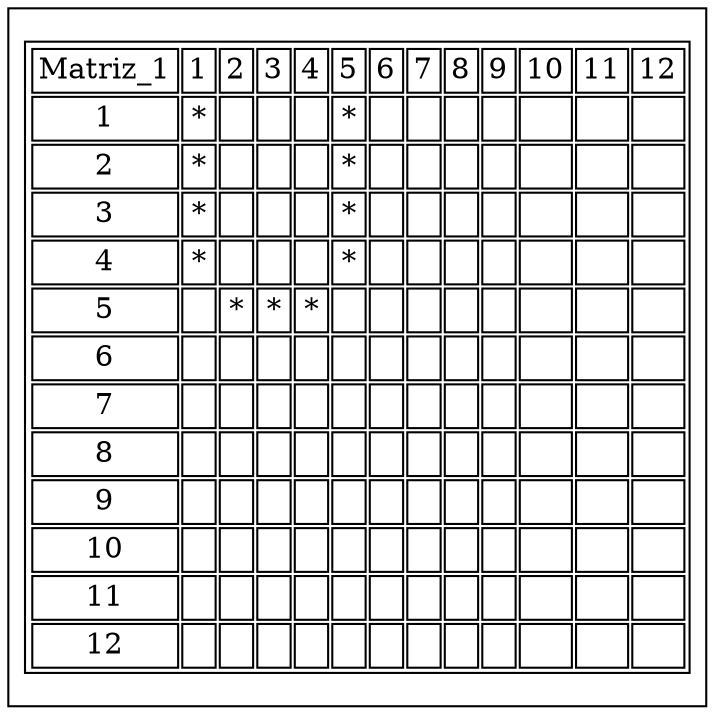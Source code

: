 graph G {
 subgraph tabla {
 node [shape = square]
Matriz_1[label=<
<TABLE border = "1">
<TR>
<TD border = "1">Matriz_1</TD>
<TD border = "1">1</TD>
<TD border = "1">2</TD>
<TD border = "1">3</TD>
<TD border = "1">4</TD>
<TD border = "1">5</TD>
<TD border = "1">6</TD>
<TD border = "1">7</TD>
<TD border = "1">8</TD>
<TD border = "1">9</TD>
<TD border = "1">10</TD>
<TD border = "1">11</TD>
<TD border = "1">12</TD>
</TR>
<TR>
<TD border="1">1</TD>
<TD border="1">*</TD>
<TD border="1"> </TD>
<TD border="1"> </TD>
<TD border="1"> </TD>
<TD border="1">*</TD>
<TD border="1"> </TD>
<TD border="1"> </TD>
<TD border="1"> </TD>
<TD border="1"> </TD>
<TD border="1"> </TD>
<TD border="1"> </TD>
<TD border="1"> </TD>
</TR>
<TR>
<TD border="1">2</TD>
<TD border="1">*</TD>
<TD border="1"> </TD>
<TD border="1"> </TD>
<TD border="1"> </TD>
<TD border="1">*</TD>
<TD border="1"> </TD>
<TD border="1"> </TD>
<TD border="1"> </TD>
<TD border="1"> </TD>
<TD border="1"> </TD>
<TD border="1"> </TD>
<TD border="1"> </TD>
</TR>
<TR>
<TD border="1">3</TD>
<TD border="1">*</TD>
<TD border="1"> </TD>
<TD border="1"> </TD>
<TD border="1"> </TD>
<TD border="1">*</TD>
<TD border="1"> </TD>
<TD border="1"> </TD>
<TD border="1"> </TD>
<TD border="1"> </TD>
<TD border="1"> </TD>
<TD border="1"> </TD>
<TD border="1"> </TD>
</TR>
<TR>
<TD border="1">4</TD>
<TD border="1">*</TD>
<TD border="1"> </TD>
<TD border="1"> </TD>
<TD border="1"> </TD>
<TD border="1">*</TD>
<TD border="1"> </TD>
<TD border="1"> </TD>
<TD border="1"> </TD>
<TD border="1"> </TD>
<TD border="1"> </TD>
<TD border="1"> </TD>
<TD border="1"> </TD>
</TR>
<TR>
<TD border="1">5</TD>
<TD border="1"> </TD>
<TD border="1">*</TD>
<TD border="1">*</TD>
<TD border="1">*</TD>
<TD border="1"> </TD>
<TD border="1"> </TD>
<TD border="1"> </TD>
<TD border="1"> </TD>
<TD border="1"> </TD>
<TD border="1"> </TD>
<TD border="1"> </TD>
<TD border="1"> </TD>
</TR>
<TR>
<TD border="1">6</TD>
<TD border="1"> </TD>
<TD border="1"> </TD>
<TD border="1"> </TD>
<TD border="1"> </TD>
<TD border="1"> </TD>
<TD border="1"> </TD>
<TD border="1"> </TD>
<TD border="1"> </TD>
<TD border="1"> </TD>
<TD border="1"> </TD>
<TD border="1"> </TD>
<TD border="1"> </TD>
</TR>
<TR>
<TD border="1">7</TD>
<TD border="1"> </TD>
<TD border="1"> </TD>
<TD border="1"> </TD>
<TD border="1"> </TD>
<TD border="1"> </TD>
<TD border="1"> </TD>
<TD border="1"> </TD>
<TD border="1"> </TD>
<TD border="1"> </TD>
<TD border="1"> </TD>
<TD border="1"> </TD>
<TD border="1"> </TD>
</TR>
<TR>
<TD border="1">8</TD>
<TD border="1"> </TD>
<TD border="1"> </TD>
<TD border="1"> </TD>
<TD border="1"> </TD>
<TD border="1"> </TD>
<TD border="1"> </TD>
<TD border="1"> </TD>
<TD border="1"> </TD>
<TD border="1"> </TD>
<TD border="1"> </TD>
<TD border="1"> </TD>
<TD border="1"> </TD>
</TR>
<TR>
<TD border="1">9</TD>
<TD border="1"> </TD>
<TD border="1"> </TD>
<TD border="1"> </TD>
<TD border="1"> </TD>
<TD border="1"> </TD>
<TD border="1"> </TD>
<TD border="1"> </TD>
<TD border="1"> </TD>
<TD border="1"> </TD>
<TD border="1"> </TD>
<TD border="1"> </TD>
<TD border="1"> </TD>
</TR>
<TR>
<TD border="1">10</TD>
<TD border="1"> </TD>
<TD border="1"> </TD>
<TD border="1"> </TD>
<TD border="1"> </TD>
<TD border="1"> </TD>
<TD border="1"> </TD>
<TD border="1"> </TD>
<TD border="1"> </TD>
<TD border="1"> </TD>
<TD border="1"> </TD>
<TD border="1"> </TD>
<TD border="1"> </TD>
</TR>
<TR>
<TD border="1">11</TD>
<TD border="1"> </TD>
<TD border="1"> </TD>
<TD border="1"> </TD>
<TD border="1"> </TD>
<TD border="1"> </TD>
<TD border="1"> </TD>
<TD border="1"> </TD>
<TD border="1"> </TD>
<TD border="1"> </TD>
<TD border="1"> </TD>
<TD border="1"> </TD>
<TD border="1"> </TD>
</TR>
<TR>
<TD border="1">12</TD>
<TD border="1"> </TD>
<TD border="1"> </TD>
<TD border="1"> </TD>
<TD border="1"> </TD>
<TD border="1"> </TD>
<TD border="1"> </TD>
<TD border="1"> </TD>
<TD border="1"> </TD>
<TD border="1"> </TD>
<TD border="1"> </TD>
<TD border="1"> </TD>
<TD border="1"> </TD>
</TR>
</TABLE>>];
}
}